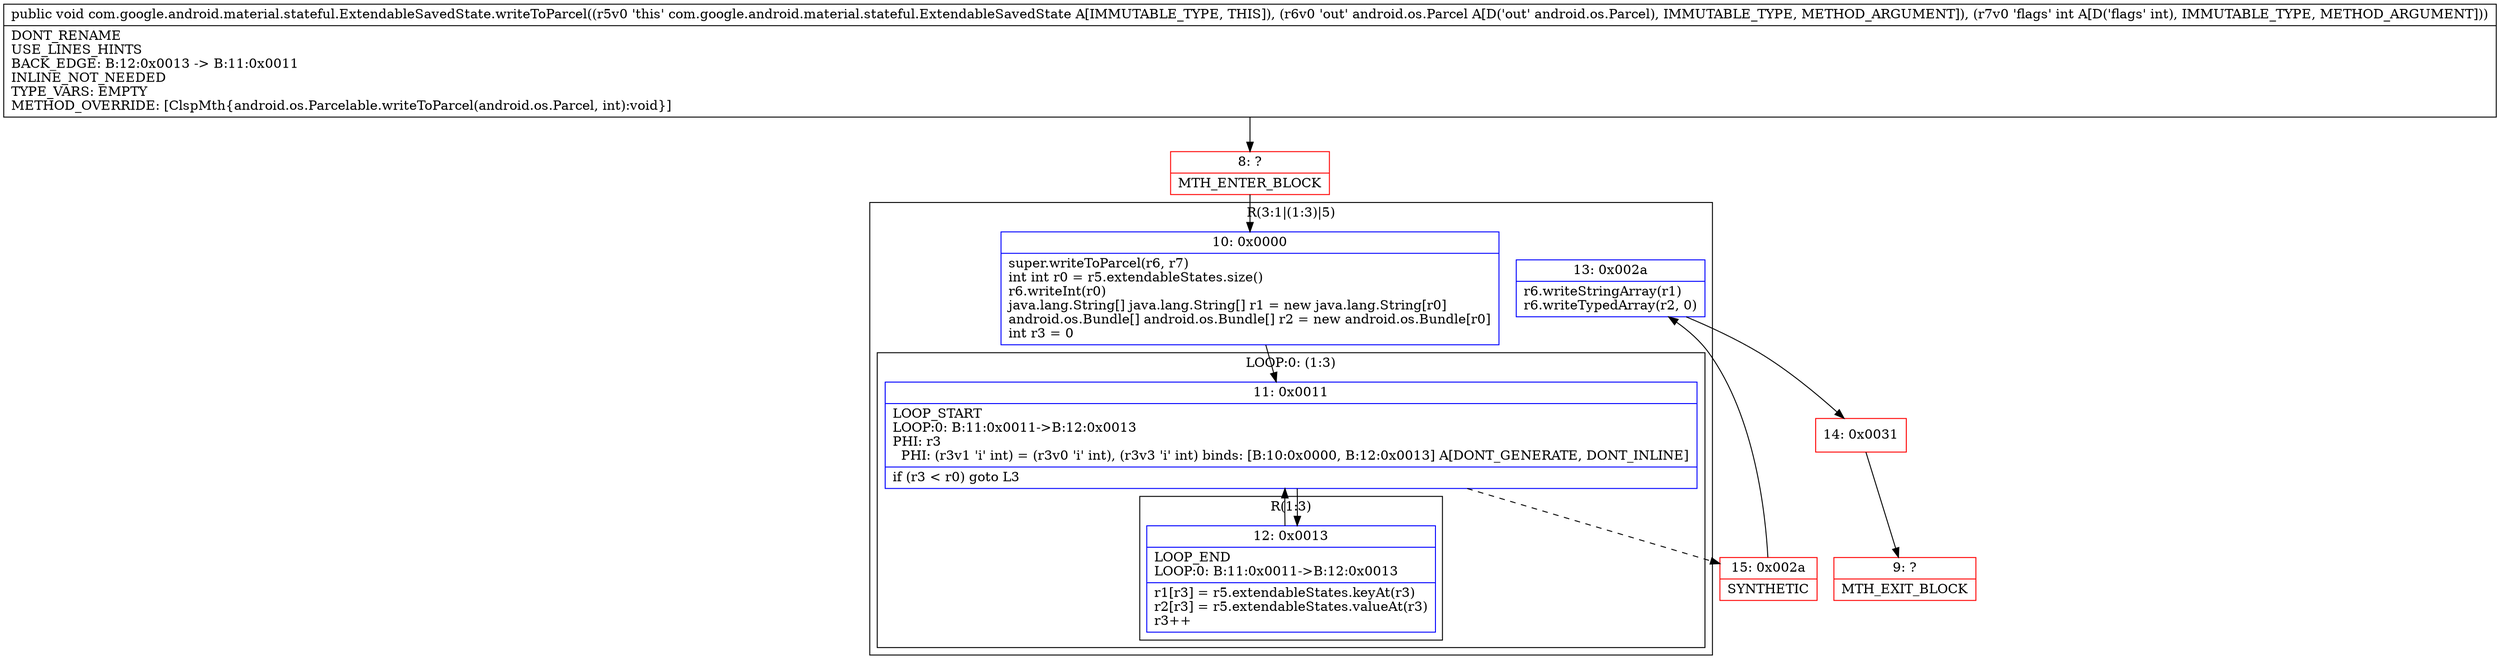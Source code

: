 digraph "CFG forcom.google.android.material.stateful.ExtendableSavedState.writeToParcel(Landroid\/os\/Parcel;I)V" {
subgraph cluster_Region_351977559 {
label = "R(3:1|(1:3)|5)";
node [shape=record,color=blue];
Node_10 [shape=record,label="{10\:\ 0x0000|super.writeToParcel(r6, r7)\lint int r0 = r5.extendableStates.size()\lr6.writeInt(r0)\ljava.lang.String[] java.lang.String[] r1 = new java.lang.String[r0]\landroid.os.Bundle[] android.os.Bundle[] r2 = new android.os.Bundle[r0]\lint r3 = 0\l}"];
subgraph cluster_LoopRegion_314921485 {
label = "LOOP:0: (1:3)";
node [shape=record,color=blue];
Node_11 [shape=record,label="{11\:\ 0x0011|LOOP_START\lLOOP:0: B:11:0x0011\-\>B:12:0x0013\lPHI: r3 \l  PHI: (r3v1 'i' int) = (r3v0 'i' int), (r3v3 'i' int) binds: [B:10:0x0000, B:12:0x0013] A[DONT_GENERATE, DONT_INLINE]\l|if (r3 \< r0) goto L3\l}"];
subgraph cluster_Region_2051028369 {
label = "R(1:3)";
node [shape=record,color=blue];
Node_12 [shape=record,label="{12\:\ 0x0013|LOOP_END\lLOOP:0: B:11:0x0011\-\>B:12:0x0013\l|r1[r3] = r5.extendableStates.keyAt(r3)\lr2[r3] = r5.extendableStates.valueAt(r3)\lr3++\l}"];
}
}
Node_13 [shape=record,label="{13\:\ 0x002a|r6.writeStringArray(r1)\lr6.writeTypedArray(r2, 0)\l}"];
}
Node_8 [shape=record,color=red,label="{8\:\ ?|MTH_ENTER_BLOCK\l}"];
Node_15 [shape=record,color=red,label="{15\:\ 0x002a|SYNTHETIC\l}"];
Node_14 [shape=record,color=red,label="{14\:\ 0x0031}"];
Node_9 [shape=record,color=red,label="{9\:\ ?|MTH_EXIT_BLOCK\l}"];
MethodNode[shape=record,label="{public void com.google.android.material.stateful.ExtendableSavedState.writeToParcel((r5v0 'this' com.google.android.material.stateful.ExtendableSavedState A[IMMUTABLE_TYPE, THIS]), (r6v0 'out' android.os.Parcel A[D('out' android.os.Parcel), IMMUTABLE_TYPE, METHOD_ARGUMENT]), (r7v0 'flags' int A[D('flags' int), IMMUTABLE_TYPE, METHOD_ARGUMENT]))  | DONT_RENAME\lUSE_LINES_HINTS\lBACK_EDGE: B:12:0x0013 \-\> B:11:0x0011\lINLINE_NOT_NEEDED\lTYPE_VARS: EMPTY\lMETHOD_OVERRIDE: [ClspMth\{android.os.Parcelable.writeToParcel(android.os.Parcel, int):void\}]\l}"];
MethodNode -> Node_8;Node_10 -> Node_11;
Node_11 -> Node_12;
Node_11 -> Node_15[style=dashed];
Node_12 -> Node_11;
Node_13 -> Node_14;
Node_8 -> Node_10;
Node_15 -> Node_13;
Node_14 -> Node_9;
}

